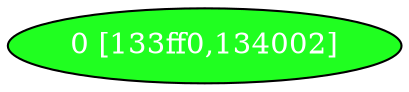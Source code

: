 diGraph libnss3{
	libnss3_0  [style=filled fillcolor="#20FF20" fontcolor="#ffffff" shape=oval label="0 [133ff0,134002]"]


}